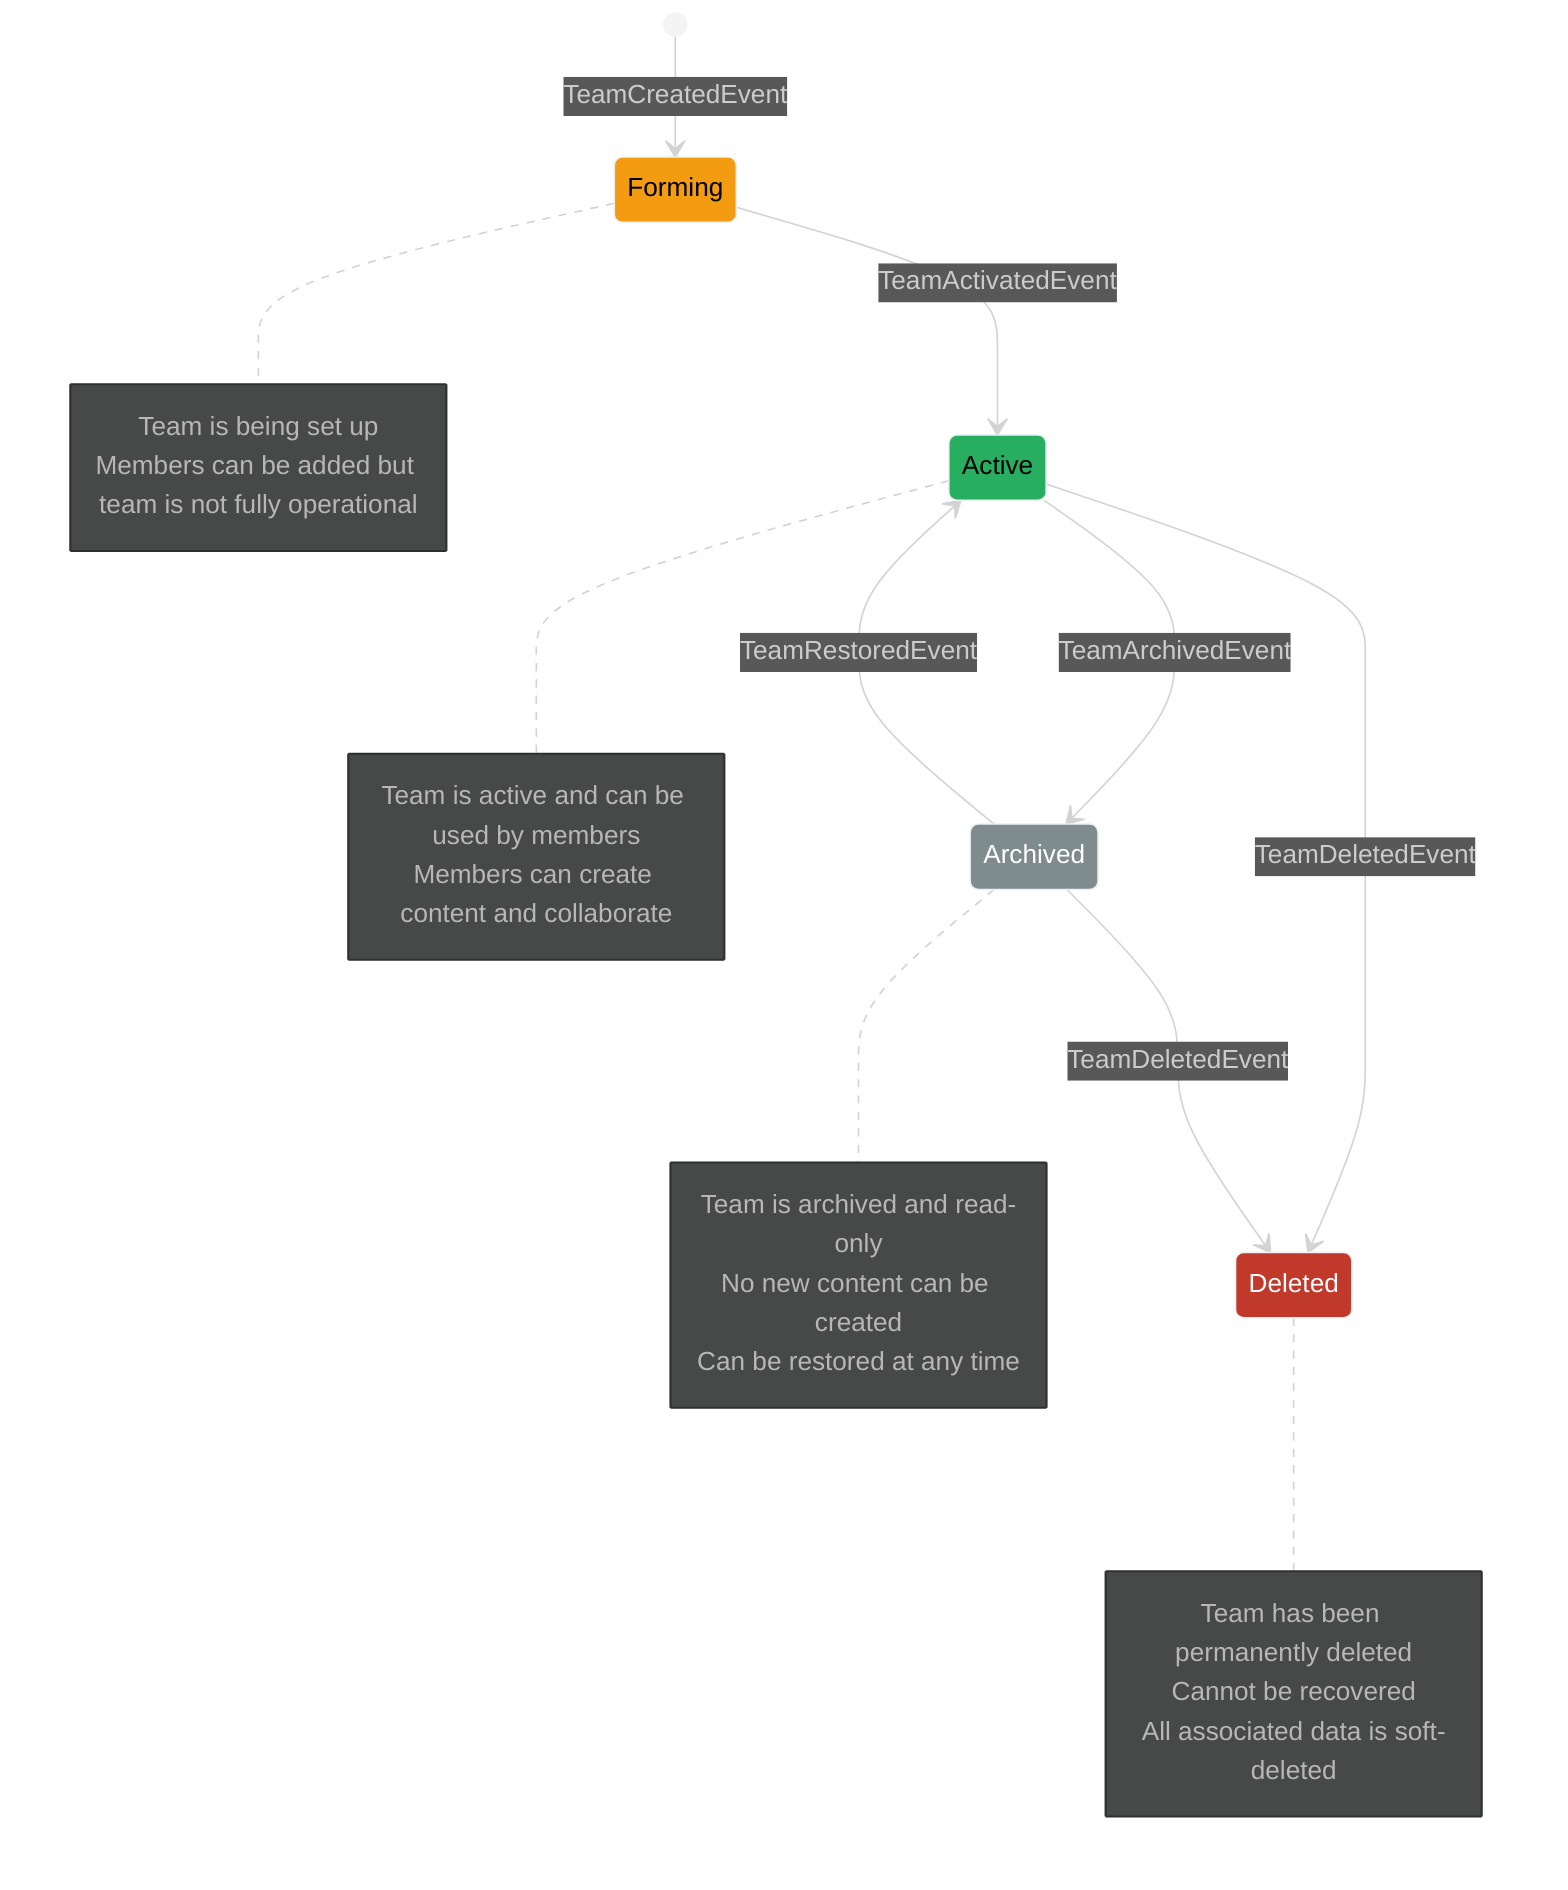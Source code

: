 %%{init: {'theme': 'dark', 'themeVariables': { 'primaryColor': '#2c3e50', 'primaryTextColor': '#ecf0f1', 'primaryBorderColor': '#7f8c8d', 'lineColor': '#ecf0f1', 'secondaryColor': '#34495e', 'tertiaryColor': '#282c34' }}}%%
stateDiagram-v2
    [*] --> Forming: TeamCreatedEvent
    Forming --> Active: TeamActivatedEvent
    Active --> Archived: TeamArchivedEvent
    Archived --> Active: TeamRestoredEvent
    Active --> Deleted: TeamDeletedEvent
    Archived --> Deleted: TeamDeletedEvent
    
    %% State styling with classes
    classDef formingState fill:#F39C12,stroke:#ecf0f1,color:black
    classDef activeState fill:#27AE60,stroke:#ecf0f1,color:black
    classDef archivedState fill:#7F8C8D,stroke:#ecf0f1,color:white
    classDef deletedState fill:#C0392B,stroke:#ecf0f1,color:white
    
    class Forming formingState
    class Active activeState
    class Archived archivedState
    class Deleted deletedState
    
    %% Notes
    note right of Forming
        Team is being set up
        Members can be added but team is not fully operational
    end note
    
    note right of Active
        Team is active and can be used by members
        Members can create content and collaborate
    end note
    
    note right of Archived
        Team is archived and read-only
        No new content can be created
        Can be restored at any time
    end note
    
    note right of Deleted
        Team has been permanently deleted
        Cannot be recovered
        All associated data is soft-deleted
    end note